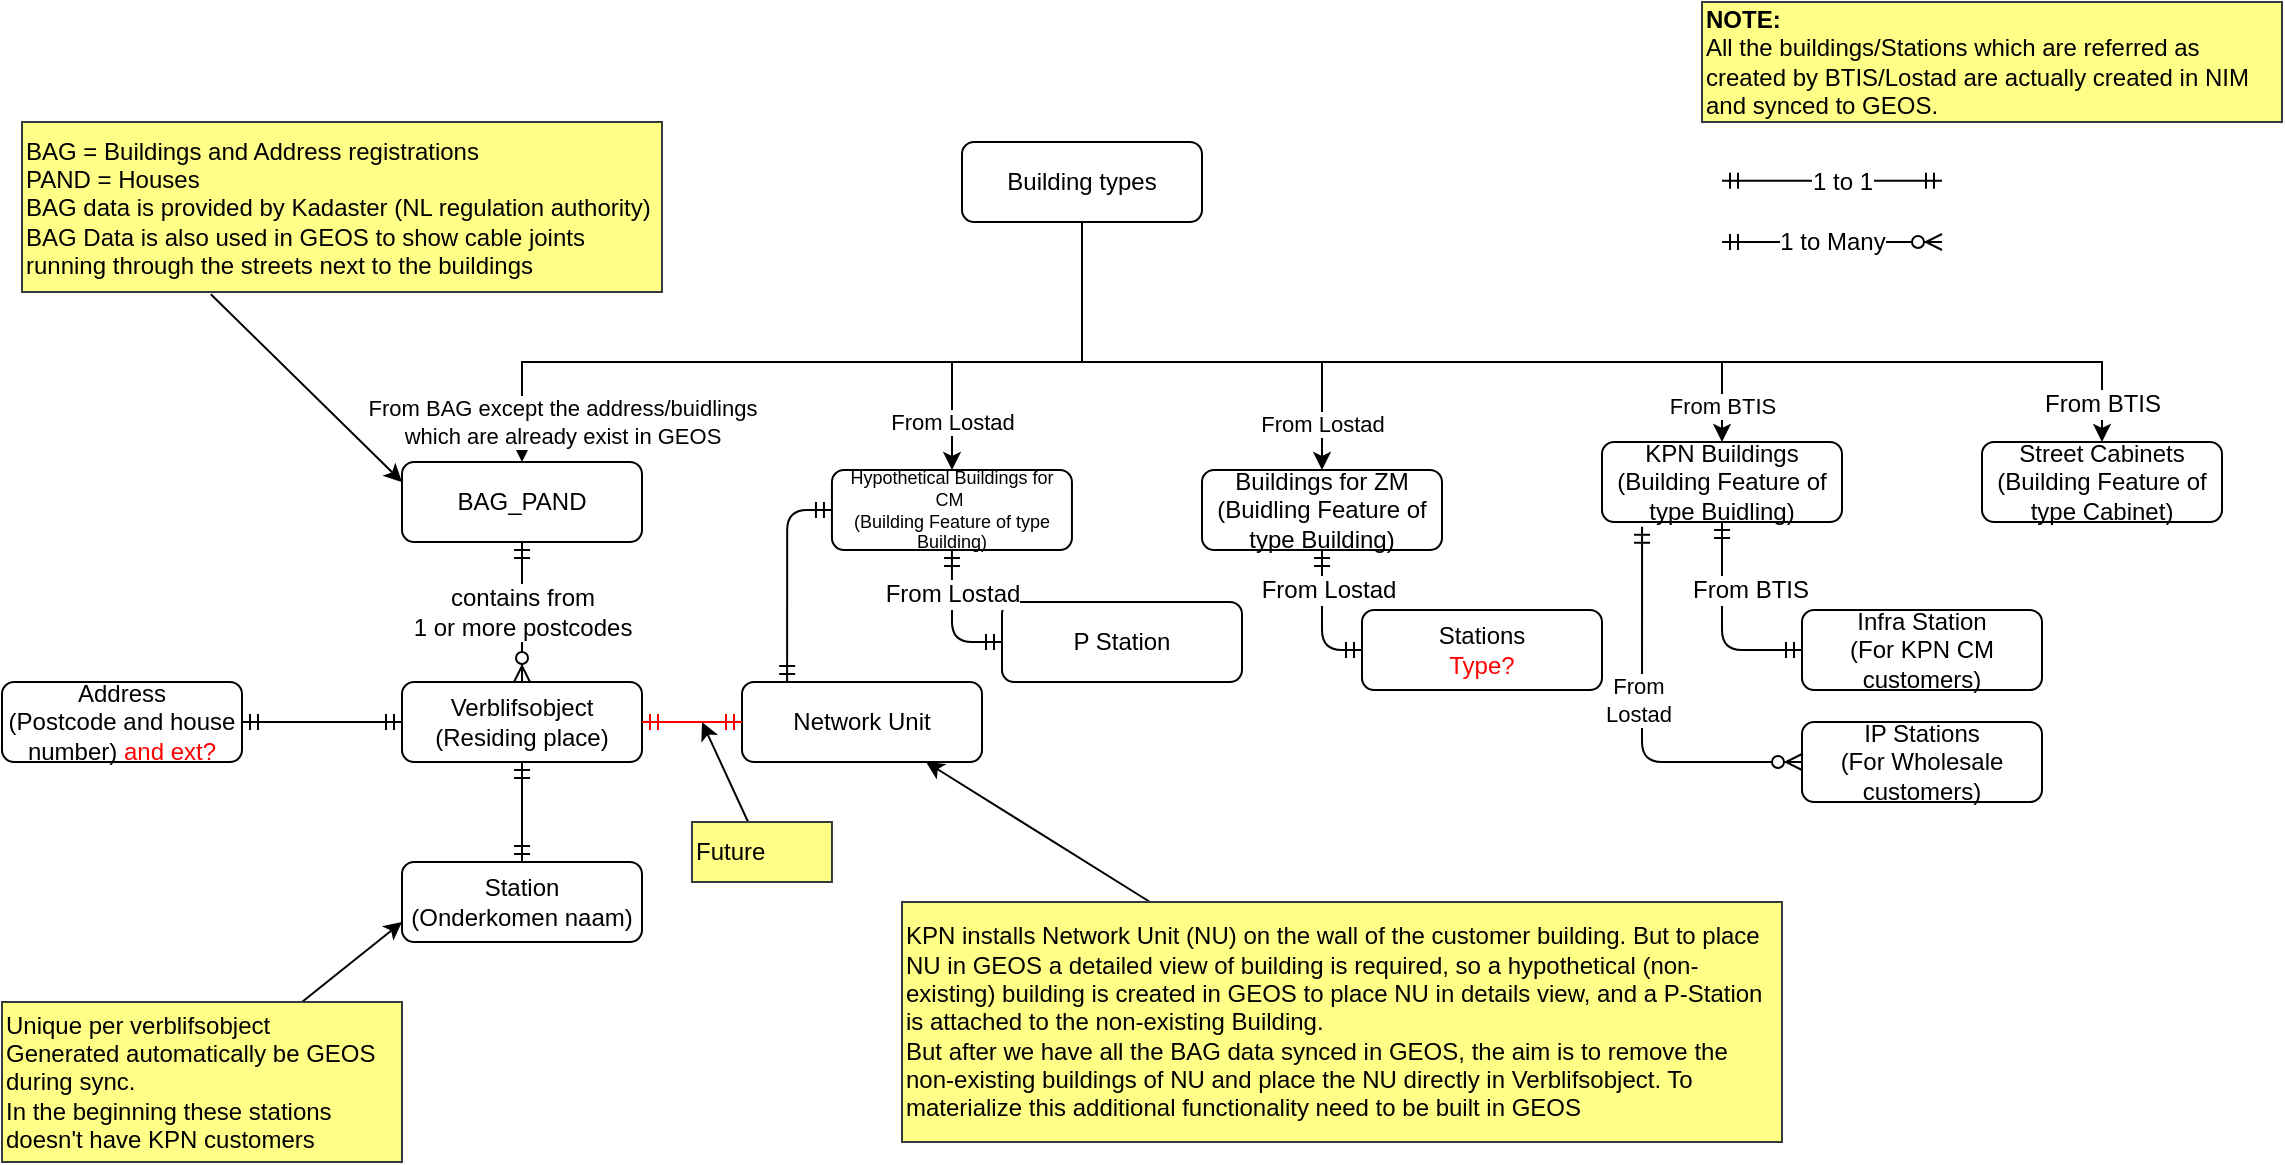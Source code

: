 <mxfile version="13.7.5" type="github">
  <diagram id="C5RBs43oDa-KdzZeNtuy" name="Page-1">
    <mxGraphModel dx="1021" dy="567" grid="1" gridSize="10" guides="1" tooltips="1" connect="1" arrows="1" fold="1" page="1" pageScale="1" pageWidth="1169" pageHeight="827" math="0" shadow="0">
      <root>
        <mxCell id="WIyWlLk6GJQsqaUBKTNV-0" />
        <mxCell id="WIyWlLk6GJQsqaUBKTNV-1" parent="WIyWlLk6GJQsqaUBKTNV-0" />
        <mxCell id="mh-ttGYlAwculvkVbn_Q-0" value="From BAG except the address/buidlings &lt;br&gt;which are already exist in GEOS" style="edgeStyle=orthogonalEdgeStyle;rounded=0;orthogonalLoop=1;jettySize=auto;html=1;entryX=0.5;entryY=0;entryDx=0;entryDy=0;exitX=0.5;exitY=1;exitDx=0;exitDy=0;" edge="1" parent="WIyWlLk6GJQsqaUBKTNV-1" source="WIyWlLk6GJQsqaUBKTNV-3" target="WIyWlLk6GJQsqaUBKTNV-11">
          <mxGeometry x="0.9" y="20" relative="1" as="geometry">
            <Array as="points">
              <mxPoint x="550" y="250" />
              <mxPoint x="270" y="250" />
            </Array>
            <mxPoint as="offset" />
          </mxGeometry>
        </mxCell>
        <mxCell id="mh-ttGYlAwculvkVbn_Q-37" value="From Lostad" style="edgeStyle=orthogonalEdgeStyle;rounded=0;orthogonalLoop=1;jettySize=auto;html=1;entryX=0.5;entryY=0;entryDx=0;entryDy=0;" edge="1" parent="WIyWlLk6GJQsqaUBKTNV-1" target="mh-ttGYlAwculvkVbn_Q-35">
          <mxGeometry x="0.806" relative="1" as="geometry">
            <mxPoint x="550" y="180" as="sourcePoint" />
            <Array as="points">
              <mxPoint x="550" y="250" />
              <mxPoint x="670" y="250" />
            </Array>
            <mxPoint as="offset" />
          </mxGeometry>
        </mxCell>
        <mxCell id="mh-ttGYlAwculvkVbn_Q-41" value="&lt;span style=&quot;color: rgb(0 , 0 , 0) ; font-family: &amp;#34;helvetica&amp;#34; ; font-size: 11px ; font-style: normal ; font-weight: 400 ; letter-spacing: normal ; text-align: center ; text-indent: 0px ; text-transform: none ; word-spacing: 0px ; background-color: rgb(255 , 255 , 255) ; display: inline ; float: none&quot;&gt;From Lostad&lt;/span&gt;" style="edgeStyle=orthogonalEdgeStyle;rounded=0;orthogonalLoop=1;jettySize=auto;html=1;" edge="1" parent="WIyWlLk6GJQsqaUBKTNV-1" source="WIyWlLk6GJQsqaUBKTNV-3" target="mh-ttGYlAwculvkVbn_Q-40">
          <mxGeometry x="0.746" relative="1" as="geometry">
            <Array as="points">
              <mxPoint x="550" y="250" />
              <mxPoint x="485" y="250" />
            </Array>
            <mxPoint as="offset" />
          </mxGeometry>
        </mxCell>
        <mxCell id="mh-ttGYlAwculvkVbn_Q-47" value="&lt;font color=&quot;#000000&quot; style=&quot;font-size: 12px&quot;&gt;From BTIS&lt;/font&gt;" style="edgeStyle=orthogonalEdgeStyle;rounded=0;orthogonalLoop=1;jettySize=auto;html=1;strokeColor=#000000;fontSize=9;fontColor=#FF0000;exitX=0.5;exitY=1;exitDx=0;exitDy=0;entryX=0.5;entryY=0;entryDx=0;entryDy=0;" edge="1" parent="WIyWlLk6GJQsqaUBKTNV-1" source="WIyWlLk6GJQsqaUBKTNV-3" target="mh-ttGYlAwculvkVbn_Q-46">
          <mxGeometry x="0.94" relative="1" as="geometry">
            <Array as="points">
              <mxPoint x="550" y="250" />
              <mxPoint x="1060" y="250" />
            </Array>
            <mxPoint y="-1" as="offset" />
          </mxGeometry>
        </mxCell>
        <mxCell id="WIyWlLk6GJQsqaUBKTNV-3" value="Building types" style="rounded=1;whiteSpace=wrap;html=1;fontSize=12;glass=0;strokeWidth=1;shadow=0;" parent="WIyWlLk6GJQsqaUBKTNV-1" vertex="1">
          <mxGeometry x="490" y="140" width="120" height="40" as="geometry" />
        </mxCell>
        <mxCell id="WIyWlLk6GJQsqaUBKTNV-7" value="Verblifsobject&lt;br&gt;(Residing place)" style="rounded=1;whiteSpace=wrap;html=1;fontSize=12;glass=0;strokeWidth=1;shadow=0;" parent="WIyWlLk6GJQsqaUBKTNV-1" vertex="1">
          <mxGeometry x="210" y="410" width="120" height="40" as="geometry" />
        </mxCell>
        <mxCell id="WIyWlLk6GJQsqaUBKTNV-11" value="BAG_PAND" style="rounded=1;whiteSpace=wrap;html=1;fontSize=12;glass=0;strokeWidth=1;shadow=0;" parent="WIyWlLk6GJQsqaUBKTNV-1" vertex="1">
          <mxGeometry x="210" y="300" width="120" height="40" as="geometry" />
        </mxCell>
        <mxCell id="mh-ttGYlAwculvkVbn_Q-2" style="rounded=0;orthogonalLoop=1;jettySize=auto;html=1;entryX=0;entryY=0.25;entryDx=0;entryDy=0;exitX=0.295;exitY=1.013;exitDx=0;exitDy=0;exitPerimeter=0;" edge="1" parent="WIyWlLk6GJQsqaUBKTNV-1" source="mh-ttGYlAwculvkVbn_Q-1" target="WIyWlLk6GJQsqaUBKTNV-11">
          <mxGeometry relative="1" as="geometry">
            <mxPoint x="170" y="240" as="sourcePoint" />
          </mxGeometry>
        </mxCell>
        <mxCell id="mh-ttGYlAwculvkVbn_Q-1" value="BAG = Buildings and Address registrations&lt;br&gt;PAND = Houses&lt;br&gt;BAG data is provided by Kadaster (NL regulation authority)&lt;br&gt;BAG Data is also used in GEOS to show cable joints running through the streets next to the buildings" style="text;html=1;strokeColor=#36393d;align=left;verticalAlign=middle;whiteSpace=wrap;rounded=0;fillColor=#ffff88;" vertex="1" parent="WIyWlLk6GJQsqaUBKTNV-1">
          <mxGeometry x="20" y="130" width="320" height="85" as="geometry" />
        </mxCell>
        <mxCell id="mh-ttGYlAwculvkVbn_Q-8" value="contains from &lt;br&gt;1 or more postcodes" style="fontSize=12;html=1;endArrow=ERzeroToMany;startArrow=ERmandOne;exitX=0.5;exitY=1;exitDx=0;exitDy=0;entryX=0.5;entryY=0;entryDx=0;entryDy=0;" edge="1" parent="WIyWlLk6GJQsqaUBKTNV-1" source="WIyWlLk6GJQsqaUBKTNV-11" target="WIyWlLk6GJQsqaUBKTNV-7">
          <mxGeometry width="100" height="100" relative="1" as="geometry">
            <mxPoint x="330" y="420" as="sourcePoint" />
            <mxPoint x="430" y="320" as="targetPoint" />
          </mxGeometry>
        </mxCell>
        <mxCell id="mh-ttGYlAwculvkVbn_Q-10" value="Address&lt;br&gt;(Postcode and house number) &lt;font color=&quot;#ff0000&quot;&gt;and ext?&lt;/font&gt;&lt;br&gt;" style="rounded=1;whiteSpace=wrap;html=1;fontSize=12;glass=0;strokeWidth=1;shadow=0;" vertex="1" parent="WIyWlLk6GJQsqaUBKTNV-1">
          <mxGeometry x="10" y="410" width="120" height="40" as="geometry" />
        </mxCell>
        <mxCell id="mh-ttGYlAwculvkVbn_Q-12" value="" style="fontSize=12;html=1;endArrow=ERmandOne;startArrow=ERmandOne;exitX=0;exitY=0.5;exitDx=0;exitDy=0;entryX=1;entryY=0.5;entryDx=0;entryDy=0;" edge="1" parent="WIyWlLk6GJQsqaUBKTNV-1" source="WIyWlLk6GJQsqaUBKTNV-7" target="mh-ttGYlAwculvkVbn_Q-10">
          <mxGeometry width="100" height="100" relative="1" as="geometry">
            <mxPoint x="330" y="360" as="sourcePoint" />
            <mxPoint x="430" y="260" as="targetPoint" />
          </mxGeometry>
        </mxCell>
        <mxCell id="mh-ttGYlAwculvkVbn_Q-13" value="Station&lt;br&gt;(Onderkomen naam)" style="rounded=1;whiteSpace=wrap;html=1;fontSize=12;glass=0;strokeWidth=1;shadow=0;" vertex="1" parent="WIyWlLk6GJQsqaUBKTNV-1">
          <mxGeometry x="210" y="500" width="120" height="40" as="geometry" />
        </mxCell>
        <mxCell id="mh-ttGYlAwculvkVbn_Q-14" value="" style="fontSize=12;html=1;endArrow=ERmandOne;startArrow=ERmandOne;exitX=0.5;exitY=1;exitDx=0;exitDy=0;" edge="1" parent="WIyWlLk6GJQsqaUBKTNV-1" source="WIyWlLk6GJQsqaUBKTNV-7" target="mh-ttGYlAwculvkVbn_Q-13">
          <mxGeometry width="100" height="100" relative="1" as="geometry">
            <mxPoint x="220" y="440" as="sourcePoint" />
            <mxPoint x="140" y="440" as="targetPoint" />
          </mxGeometry>
        </mxCell>
        <mxCell id="mh-ttGYlAwculvkVbn_Q-16" style="edgeStyle=none;rounded=0;orthogonalLoop=1;jettySize=auto;html=1;entryX=0;entryY=0.75;entryDx=0;entryDy=0;" edge="1" parent="WIyWlLk6GJQsqaUBKTNV-1" source="mh-ttGYlAwculvkVbn_Q-15" target="mh-ttGYlAwculvkVbn_Q-13">
          <mxGeometry relative="1" as="geometry" />
        </mxCell>
        <mxCell id="mh-ttGYlAwculvkVbn_Q-15" value="Unique per verblifsobject&lt;br&gt;Generated automatically be GEOS during sync.&lt;br&gt;In the beginning these stations doesn&#39;t have KPN customers" style="text;html=1;strokeColor=#36393d;align=left;verticalAlign=middle;whiteSpace=wrap;rounded=0;fillColor=#ffff88;" vertex="1" parent="WIyWlLk6GJQsqaUBKTNV-1">
          <mxGeometry x="10" y="570" width="200" height="80" as="geometry" />
        </mxCell>
        <mxCell id="mh-ttGYlAwculvkVbn_Q-18" value="Network Unit" style="rounded=1;whiteSpace=wrap;html=1;fontSize=12;glass=0;strokeWidth=1;shadow=0;" vertex="1" parent="WIyWlLk6GJQsqaUBKTNV-1">
          <mxGeometry x="380" y="410" width="120" height="40" as="geometry" />
        </mxCell>
        <mxCell id="mh-ttGYlAwculvkVbn_Q-19" value="" style="fontSize=12;html=1;endArrow=ERmandOne;startArrow=ERmandOne;exitX=1;exitY=0.5;exitDx=0;exitDy=0;entryX=0;entryY=0.5;entryDx=0;entryDy=0;fontColor=#FF0000;strokeColor=#FF0000;" edge="1" parent="WIyWlLk6GJQsqaUBKTNV-1" source="WIyWlLk6GJQsqaUBKTNV-7" target="mh-ttGYlAwculvkVbn_Q-18">
          <mxGeometry width="100" height="100" relative="1" as="geometry">
            <mxPoint x="330" y="560" as="sourcePoint" />
            <mxPoint x="430" y="460" as="targetPoint" />
          </mxGeometry>
        </mxCell>
        <mxCell id="mh-ttGYlAwculvkVbn_Q-22" style="rounded=0;orthogonalLoop=1;jettySize=auto;html=1;" edge="1" parent="WIyWlLk6GJQsqaUBKTNV-1" source="mh-ttGYlAwculvkVbn_Q-20" target="mh-ttGYlAwculvkVbn_Q-18">
          <mxGeometry relative="1" as="geometry" />
        </mxCell>
        <mxCell id="mh-ttGYlAwculvkVbn_Q-20" value="KPN installs Network Unit (NU) on the wall of the customer building. But to place NU in GEOS a detailed view of building is required, so a hypothetical (non-existing) building is created in GEOS to place NU in details view, and a P-Station is attached to the non-existing Building.&amp;nbsp;&lt;br&gt;&lt;span&gt;But after we have all&amp;nbsp;the BAG data synced in GEOS, the aim is to remove the non-existing buildings of NU and place the NU directly in Verblifsobject. To materialize&amp;nbsp;this additional functionality need to be built in GEOS&lt;br&gt;&lt;/span&gt;" style="text;html=1;strokeColor=#36393d;align=left;verticalAlign=middle;whiteSpace=wrap;rounded=0;fillColor=#ffff88;" vertex="1" parent="WIyWlLk6GJQsqaUBKTNV-1">
          <mxGeometry x="460" y="520" width="440" height="120" as="geometry" />
        </mxCell>
        <mxCell id="mh-ttGYlAwculvkVbn_Q-23" value="KPN Buildings&lt;br&gt;(Building Feature of type Buidling)" style="rounded=1;whiteSpace=wrap;html=1;fontSize=12;glass=0;strokeWidth=1;shadow=0;" vertex="1" parent="WIyWlLk6GJQsqaUBKTNV-1">
          <mxGeometry x="810" y="290" width="120" height="40" as="geometry" />
        </mxCell>
        <mxCell id="mh-ttGYlAwculvkVbn_Q-25" value="Infra Station&lt;br&gt;(For KPN CM customers)" style="rounded=1;whiteSpace=wrap;html=1;fontSize=12;glass=0;strokeWidth=1;shadow=0;" vertex="1" parent="WIyWlLk6GJQsqaUBKTNV-1">
          <mxGeometry x="910" y="374" width="120" height="40" as="geometry" />
        </mxCell>
        <mxCell id="mh-ttGYlAwculvkVbn_Q-27" value="From BTIS" style="fontSize=12;html=1;endArrow=ERmandOne;startArrow=ERmandOne;exitX=0.5;exitY=1;exitDx=0;exitDy=0;entryX=0;entryY=0.5;entryDx=0;entryDy=0;edgeStyle=orthogonalEdgeStyle;" edge="1" parent="WIyWlLk6GJQsqaUBKTNV-1" source="mh-ttGYlAwculvkVbn_Q-23" target="mh-ttGYlAwculvkVbn_Q-25">
          <mxGeometry x="0.502" y="30" width="100" height="100" relative="1" as="geometry">
            <mxPoint x="640" y="460" as="sourcePoint" />
            <mxPoint x="640" y="510" as="targetPoint" />
            <mxPoint as="offset" />
          </mxGeometry>
        </mxCell>
        <mxCell id="mh-ttGYlAwculvkVbn_Q-28" value="IP Stations&lt;br&gt;(For Wholesale customers)" style="rounded=1;whiteSpace=wrap;html=1;fontSize=12;glass=0;strokeWidth=1;shadow=0;" vertex="1" parent="WIyWlLk6GJQsqaUBKTNV-1">
          <mxGeometry x="910" y="430" width="120" height="40" as="geometry" />
        </mxCell>
        <mxCell id="mh-ttGYlAwculvkVbn_Q-29" value="" style="fontSize=12;html=1;endArrow=ERzeroToMany;startArrow=ERmandOne;exitX=0.167;exitY=1.06;exitDx=0;exitDy=0;entryX=0;entryY=0.5;entryDx=0;entryDy=0;edgeStyle=orthogonalEdgeStyle;exitPerimeter=0;" edge="1" parent="WIyWlLk6GJQsqaUBKTNV-1" source="mh-ttGYlAwculvkVbn_Q-23" target="mh-ttGYlAwculvkVbn_Q-28">
          <mxGeometry width="100" height="100" relative="1" as="geometry">
            <mxPoint x="640" y="350" as="sourcePoint" />
            <mxPoint x="640" y="420" as="targetPoint" />
          </mxGeometry>
        </mxCell>
        <mxCell id="mh-ttGYlAwculvkVbn_Q-36" value="From&lt;br&gt;Lostad" style="edgeLabel;html=1;align=center;verticalAlign=middle;resizable=0;points=[];" vertex="1" connectable="0" parent="mh-ttGYlAwculvkVbn_Q-29">
          <mxGeometry x="-0.117" y="-2" relative="1" as="geometry">
            <mxPoint y="-1" as="offset" />
          </mxGeometry>
        </mxCell>
        <mxCell id="mh-ttGYlAwculvkVbn_Q-34" value="From BTIS" style="edgeStyle=orthogonalEdgeStyle;rounded=0;orthogonalLoop=1;jettySize=auto;html=1;exitX=0.5;exitY=1;exitDx=0;exitDy=0;entryX=0.5;entryY=0;entryDx=0;entryDy=0;" edge="1" parent="WIyWlLk6GJQsqaUBKTNV-1" source="WIyWlLk6GJQsqaUBKTNV-3" target="mh-ttGYlAwculvkVbn_Q-23">
          <mxGeometry x="0.922" relative="1" as="geometry">
            <mxPoint x="940" y="300" as="targetPoint" />
            <Array as="points">
              <mxPoint x="550" y="250" />
              <mxPoint x="870" y="250" />
            </Array>
            <mxPoint y="-1" as="offset" />
          </mxGeometry>
        </mxCell>
        <mxCell id="mh-ttGYlAwculvkVbn_Q-35" value="Buildings for ZM&lt;br&gt;(Buidling Feature of type Building)" style="rounded=1;whiteSpace=wrap;html=1;fontSize=12;glass=0;strokeWidth=1;shadow=0;" vertex="1" parent="WIyWlLk6GJQsqaUBKTNV-1">
          <mxGeometry x="610" y="304" width="120" height="40" as="geometry" />
        </mxCell>
        <mxCell id="mh-ttGYlAwculvkVbn_Q-38" value="Stations&lt;br&gt;&lt;font color=&quot;#ff0000&quot;&gt;Type?&lt;/font&gt;" style="rounded=1;whiteSpace=wrap;html=1;fontSize=12;glass=0;strokeWidth=1;shadow=0;" vertex="1" parent="WIyWlLk6GJQsqaUBKTNV-1">
          <mxGeometry x="690" y="374" width="120" height="40" as="geometry" />
        </mxCell>
        <mxCell id="mh-ttGYlAwculvkVbn_Q-39" value="From Lostad" style="fontSize=12;html=1;endArrow=ERmandOne;startArrow=ERmandOne;exitX=0.5;exitY=1;exitDx=0;exitDy=0;entryX=0;entryY=0.5;entryDx=0;entryDy=0;edgeStyle=orthogonalEdgeStyle;" edge="1" parent="WIyWlLk6GJQsqaUBKTNV-1" source="mh-ttGYlAwculvkVbn_Q-35" target="mh-ttGYlAwculvkVbn_Q-38">
          <mxGeometry x="0.502" y="30" width="100" height="100" relative="1" as="geometry">
            <mxPoint x="890" y="354" as="sourcePoint" />
            <mxPoint x="920" y="404" as="targetPoint" />
            <mxPoint as="offset" />
          </mxGeometry>
        </mxCell>
        <mxCell id="mh-ttGYlAwculvkVbn_Q-40" value="Hypothetical Buildings for CM&amp;nbsp;&lt;br style=&quot;font-size: 9px;&quot;&gt;(Building Feature of type Building)" style="rounded=1;whiteSpace=wrap;html=1;fontSize=9;glass=0;strokeWidth=1;shadow=0;" vertex="1" parent="WIyWlLk6GJQsqaUBKTNV-1">
          <mxGeometry x="424.97" y="304" width="120" height="40" as="geometry" />
        </mxCell>
        <mxCell id="mh-ttGYlAwculvkVbn_Q-42" value="P Station" style="rounded=1;whiteSpace=wrap;html=1;fontSize=12;glass=0;strokeWidth=1;shadow=0;" vertex="1" parent="WIyWlLk6GJQsqaUBKTNV-1">
          <mxGeometry x="510" y="370" width="120" height="40" as="geometry" />
        </mxCell>
        <mxCell id="mh-ttGYlAwculvkVbn_Q-43" value="From Lostad" style="fontSize=12;html=1;endArrow=ERmandOne;startArrow=ERmandOne;exitX=0.5;exitY=1;exitDx=0;exitDy=0;entryX=0;entryY=0.5;entryDx=0;entryDy=0;edgeStyle=orthogonalEdgeStyle;" edge="1" parent="WIyWlLk6GJQsqaUBKTNV-1" source="mh-ttGYlAwculvkVbn_Q-40" target="mh-ttGYlAwculvkVbn_Q-42">
          <mxGeometry x="-0.383" width="100" height="100" relative="1" as="geometry">
            <mxPoint x="634.97" y="364" as="sourcePoint" />
            <mxPoint x="664.97" y="424" as="targetPoint" />
            <mxPoint as="offset" />
          </mxGeometry>
        </mxCell>
        <mxCell id="mh-ttGYlAwculvkVbn_Q-45" value="" style="fontSize=12;html=1;endArrow=ERmandOne;startArrow=ERmandOne;exitX=0;exitY=0.5;exitDx=0;exitDy=0;fontColor=#FF0000;edgeStyle=orthogonalEdgeStyle;entryX=0.188;entryY=0;entryDx=0;entryDy=0;entryPerimeter=0;" edge="1" parent="WIyWlLk6GJQsqaUBKTNV-1" source="mh-ttGYlAwculvkVbn_Q-40" target="mh-ttGYlAwculvkVbn_Q-18">
          <mxGeometry width="100" height="100" relative="1" as="geometry">
            <mxPoint x="274.97" y="444" as="sourcePoint" />
            <mxPoint x="375.029" y="414" as="targetPoint" />
          </mxGeometry>
        </mxCell>
        <mxCell id="mh-ttGYlAwculvkVbn_Q-46" value="Street Cabinets&lt;br&gt;(Building Feature of type Cabinet)" style="rounded=1;whiteSpace=wrap;html=1;fontSize=12;glass=0;strokeWidth=1;shadow=0;" vertex="1" parent="WIyWlLk6GJQsqaUBKTNV-1">
          <mxGeometry x="1000" y="290" width="120" height="40" as="geometry" />
        </mxCell>
        <mxCell id="mh-ttGYlAwculvkVbn_Q-51" style="rounded=0;orthogonalLoop=1;jettySize=auto;html=1;strokeColor=#000000;fontSize=9;fontColor=#FF0000;" edge="1" parent="WIyWlLk6GJQsqaUBKTNV-1" source="mh-ttGYlAwculvkVbn_Q-50">
          <mxGeometry relative="1" as="geometry">
            <mxPoint x="360" y="430" as="targetPoint" />
          </mxGeometry>
        </mxCell>
        <mxCell id="mh-ttGYlAwculvkVbn_Q-50" value="Future" style="text;html=1;strokeColor=#36393d;align=left;verticalAlign=middle;whiteSpace=wrap;rounded=0;fillColor=#ffff88;" vertex="1" parent="WIyWlLk6GJQsqaUBKTNV-1">
          <mxGeometry x="354.97" y="480" width="70" height="30" as="geometry" />
        </mxCell>
        <mxCell id="mh-ttGYlAwculvkVbn_Q-52" value="&lt;b&gt;NOTE:&lt;/b&gt;&lt;br&gt;All the buildings/Stations which are referred as created by BTIS/Lostad are actually created in NIM and synced to GEOS." style="text;html=1;strokeColor=#36393d;align=left;verticalAlign=middle;whiteSpace=wrap;rounded=0;fillColor=#ffff88;" vertex="1" parent="WIyWlLk6GJQsqaUBKTNV-1">
          <mxGeometry x="860" y="70" width="290" height="60" as="geometry" />
        </mxCell>
        <mxCell id="mh-ttGYlAwculvkVbn_Q-55" value="" style="fontSize=12;html=1;endArrow=ERmandOne;startArrow=ERmandOne;strokeColor=#000000;" edge="1" parent="WIyWlLk6GJQsqaUBKTNV-1">
          <mxGeometry width="100" height="100" relative="1" as="geometry">
            <mxPoint x="870" y="159.41" as="sourcePoint" />
            <mxPoint x="980" y="159.41" as="targetPoint" />
          </mxGeometry>
        </mxCell>
        <mxCell id="mh-ttGYlAwculvkVbn_Q-56" value="&lt;font color=&quot;#000000&quot; style=&quot;font-size: 12px&quot;&gt;1 to 1&lt;/font&gt;" style="edgeLabel;html=1;align=center;verticalAlign=middle;resizable=0;points=[];fontSize=9;fontColor=#FF0000;" vertex="1" connectable="0" parent="mh-ttGYlAwculvkVbn_Q-55">
          <mxGeometry x="0.319" y="-2" relative="1" as="geometry">
            <mxPoint x="-12.94" y="-1.41" as="offset" />
          </mxGeometry>
        </mxCell>
        <mxCell id="mh-ttGYlAwculvkVbn_Q-57" value="1 to Many" style="fontSize=12;html=1;endArrow=ERzeroToMany;startArrow=ERmandOne;strokeColor=#000000;" edge="1" parent="WIyWlLk6GJQsqaUBKTNV-1">
          <mxGeometry width="100" height="100" relative="1" as="geometry">
            <mxPoint x="870" y="190" as="sourcePoint" />
            <mxPoint x="980" y="190" as="targetPoint" />
          </mxGeometry>
        </mxCell>
      </root>
    </mxGraphModel>
  </diagram>
</mxfile>
